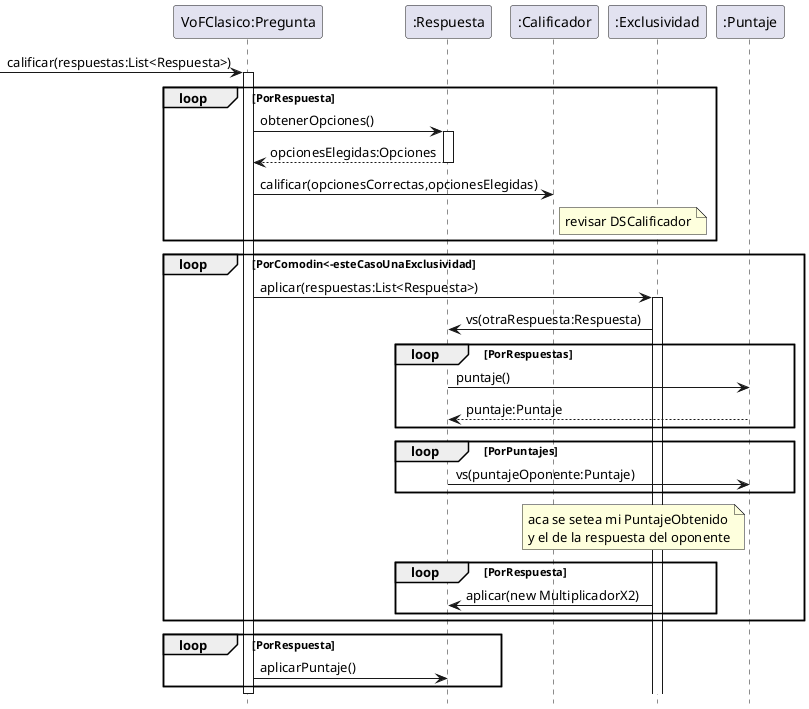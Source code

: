 @startuml
hide footbox
[->"VoFClasico:Pregunta":calificar(respuestas:List<Respuesta>)
loop PorRespuesta
activate "VoFClasico:Pregunta"
"VoFClasico:Pregunta"->":Respuesta":obtenerOpciones()
activate ":Respuesta"
":Respuesta"-->"VoFClasico:Pregunta": opcionesElegidas:Opciones
deactivate ":Respuesta"
"VoFClasico:Pregunta"->":Calificador":calificar(opcionesCorrectas,opcionesElegidas)

note right ":Calificador"
revisar DSCalificador
end note


end
loop PorComodin<-esteCasoUnaExclusividad
"VoFClasico:Pregunta"->":Exclusividad":aplicar(respuestas:List<Respuesta>)
activate ":Exclusividad"
 ":Exclusividad"->":Respuesta":vs(otraRespuesta:Respuesta)
 loop PorRespuestas
 ":Respuesta"->":Puntaje":puntaje()
 ":Puntaje"-->":Respuesta":puntaje:Puntaje
end
loop PorPuntajes
":Respuesta"->":Puntaje":vs(puntajeOponente:Puntaje)
end
note left of ":Puntaje"
aca se setea mi PuntajeObtenido
y el de la respuesta del oponente
end note
loop PorRespuesta
 ":Exclusividad"->":Respuesta":aplicar(new MultiplicadorX2)
end
end
loop PorRespuesta
"VoFClasico:Pregunta"-> ":Respuesta": aplicarPuntaje()
end
deactivate "VoFClasico:Pregunta"

@enduml